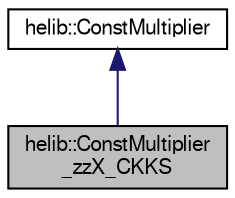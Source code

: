 digraph "helib::ConstMultiplier_zzX_CKKS"
{
  edge [fontname="FreeSans",fontsize="10",labelfontname="FreeSans",labelfontsize="10"];
  node [fontname="FreeSans",fontsize="10",shape=record];
  Node0 [label="helib::ConstMultiplier\l_zzX_CKKS",height=0.2,width=0.4,color="black", fillcolor="grey75", style="filled", fontcolor="black"];
  Node1 -> Node0 [dir="back",color="midnightblue",fontsize="10",style="solid"];
  Node1 [label="helib::ConstMultiplier",height=0.2,width=0.4,color="black", fillcolor="white", style="filled",URL="$structhelib_1_1_const_multiplier.html"];
}
